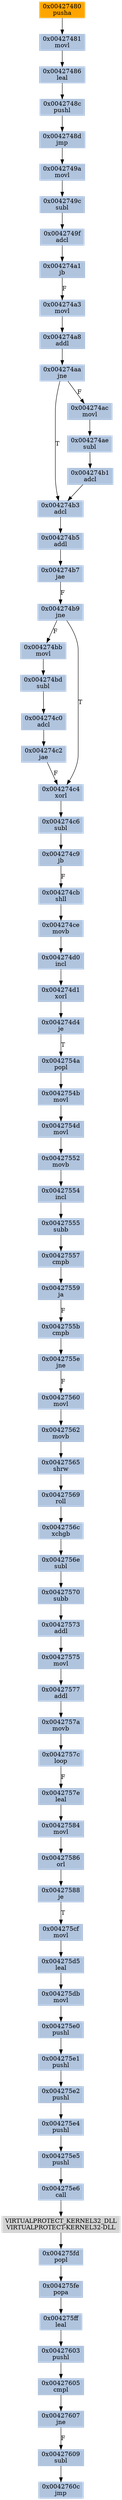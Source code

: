 strict digraph G {
	graph [bgcolor=transparent,
		name=G
	];
	node [color=lightsteelblue,
		fillcolor=lightsteelblue,
		shape=rectangle,
		style=filled
	];
	"0x004275e0"	[label="0x004275e0
pushl"];
	"0x004275e1"	[label="0x004275e1
pushl"];
	"0x004275e0" -> "0x004275e1"	[color="#000000"];
	"0x004275d5"	[label="0x004275d5
leal"];
	"0x004275db"	[label="0x004275db
movl"];
	"0x004275d5" -> "0x004275db"	[color="#000000"];
	"0x004274b3"	[label="0x004274b3
adcl"];
	"0x004274b5"	[label="0x004274b5
addl"];
	"0x004274b3" -> "0x004274b5"	[color="#000000"];
	"0x0042757a"	[label="0x0042757a
movb"];
	"0x0042757c"	[label="0x0042757c
loop"];
	"0x0042757a" -> "0x0042757c"	[color="#000000"];
	"0x004274ae"	[label="0x004274ae
subl"];
	"0x004274b1"	[label="0x004274b1
adcl"];
	"0x004274ae" -> "0x004274b1"	[color="#000000"];
	"0x00427565"	[label="0x00427565
shrw"];
	"0x00427569"	[label="0x00427569
roll"];
	"0x00427565" -> "0x00427569"	[color="#000000"];
	"0x004274bb"	[label="0x004274bb
movl"];
	"0x004274bd"	[label="0x004274bd
subl"];
	"0x004274bb" -> "0x004274bd"	[color="#000000"];
	"0x0042756c"	[label="0x0042756c
xchgb"];
	"0x0042756e"	[label="0x0042756e
subl"];
	"0x0042756c" -> "0x0042756e"	[color="#000000"];
	"0x004274cb"	[label="0x004274cb
shll"];
	"0x004274ce"	[label="0x004274ce
movb"];
	"0x004274cb" -> "0x004274ce"	[color="#000000"];
	"0x00427577"	[label="0x00427577
addl"];
	"0x00427577" -> "0x0042757a"	[color="#000000"];
	"0x00427586"	[label="0x00427586
orl"];
	"0x00427588"	[label="0x00427588
je"];
	"0x00427586" -> "0x00427588"	[color="#000000"];
	"0x004274b9"	[label="0x004274b9
jne"];
	"0x004274b9" -> "0x004274bb"	[color="#000000",
		label=F];
	"0x004274c4"	[label="0x004274c4
xorl"];
	"0x004274b9" -> "0x004274c4"	[color="#000000",
		label=T];
	"0x004275e5"	[label="0x004275e5
pushl"];
	"0x004275e6"	[label="0x004275e6
call"];
	"0x004275e5" -> "0x004275e6"	[color="#000000"];
	"0x004275cf"	[label="0x004275cf
movl"];
	"0x004275cf" -> "0x004275d5"	[color="#000000"];
	"0x00427480"	[color=lightgrey,
		fillcolor=orange,
		label="0x00427480
pusha"];
	"0x00427481"	[label="0x00427481
movl"];
	"0x00427480" -> "0x00427481"	[color="#000000"];
	"0x00427584"	[label="0x00427584
movl"];
	"0x00427584" -> "0x00427586"	[color="#000000"];
	"0x004274a1"	[label="0x004274a1
jb"];
	"0x004274a3"	[label="0x004274a3
movl"];
	"0x004274a1" -> "0x004274a3"	[color="#000000",
		label=F];
	"0x00427570"	[label="0x00427570
subb"];
	"0x00427573"	[label="0x00427573
addl"];
	"0x00427570" -> "0x00427573"	[color="#000000"];
	"0x004274d0"	[label="0x004274d0
incl"];
	"0x004274ce" -> "0x004274d0"	[color="#000000"];
	"0x004274d1"	[label="0x004274d1
xorl"];
	"0x004274d0" -> "0x004274d1"	[color="#000000"];
	"0x0042754d"	[label="0x0042754d
movl"];
	"0x00427552"	[label="0x00427552
movb"];
	"0x0042754d" -> "0x00427552"	[color="#000000"];
	"0x00427562"	[label="0x00427562
movb"];
	"0x00427562" -> "0x00427565"	[color="#000000"];
	"0x0042748d"	[label="0x0042748d
jmp"];
	"0x0042749a"	[label="0x0042749a
movl"];
	"0x0042748d" -> "0x0042749a"	[color="#000000"];
	"0x004274b7"	[label="0x004274b7
jae"];
	"0x004274b5" -> "0x004274b7"	[color="#000000"];
	"0x004275e2"	[label="0x004275e2
pushl"];
	"0x004275e4"	[label="0x004275e4
pushl"];
	"0x004275e2" -> "0x004275e4"	[color="#000000"];
	"0x004274a8"	[label="0x004274a8
addl"];
	"0x004274aa"	[label="0x004274aa
jne"];
	"0x004274a8" -> "0x004274aa"	[color="#000000"];
	"0x00427569" -> "0x0042756c"	[color="#000000"];
	"0x004274aa" -> "0x004274b3"	[color="#000000",
		label=T];
	"0x004274ac"	[label="0x004274ac
movl"];
	"0x004274aa" -> "0x004274ac"	[color="#000000",
		label=F];
	"0x004275e1" -> "0x004275e2"	[color="#000000"];
	"0x0042756e" -> "0x00427570"	[color="#000000"];
	"0x0042757e"	[label="0x0042757e
leal"];
	"0x0042757e" -> "0x00427584"	[color="#000000"];
	"0x00427486"	[label="0x00427486
leal"];
	"0x0042748c"	[label="0x0042748c
pushl"];
	"0x00427486" -> "0x0042748c"	[color="#000000"];
	"0x004275e4" -> "0x004275e5"	[color="#000000"];
	VIRTUALPROTECT_KERNEL32_DLL	[color=lightgrey,
		fillcolor=lightgrey,
		label="VIRTUALPROTECT_KERNEL32_DLL
VIRTUALPROTECT-KERNEL32-DLL"];
	"0x004275fd"	[label="0x004275fd
popl"];
	VIRTUALPROTECT_KERNEL32_DLL -> "0x004275fd"	[color="#000000"];
	"0x00427557"	[label="0x00427557
cmpb"];
	"0x00427559"	[label="0x00427559
ja"];
	"0x00427557" -> "0x00427559"	[color="#000000"];
	"0x00427607"	[label="0x00427607
jne"];
	"0x00427609"	[label="0x00427609
subl"];
	"0x00427607" -> "0x00427609"	[color="#000000",
		label=F];
	"0x004275fe"	[label="0x004275fe
popa"];
	"0x004275fd" -> "0x004275fe"	[color="#000000"];
	"0x0042754a"	[label="0x0042754a
popl"];
	"0x0042754b"	[label="0x0042754b
movl"];
	"0x0042754a" -> "0x0042754b"	[color="#000000"];
	"0x004274c9"	[label="0x004274c9
jb"];
	"0x004274c9" -> "0x004274cb"	[color="#000000",
		label=F];
	"0x004274d4"	[label="0x004274d4
je"];
	"0x004274d1" -> "0x004274d4"	[color="#000000"];
	"0x0042760c"	[label="0x0042760c
jmp"];
	"0x00427609" -> "0x0042760c"	[color="#000000"];
	"0x0042755b"	[label="0x0042755b
cmpb"];
	"0x0042755e"	[label="0x0042755e
jne"];
	"0x0042755b" -> "0x0042755e"	[color="#000000"];
	"0x004274b7" -> "0x004274b9"	[color="#000000",
		label=F];
	"0x0042749c"	[label="0x0042749c
subl"];
	"0x0042749a" -> "0x0042749c"	[color="#000000"];
	"0x004275ff"	[label="0x004275ff
leal"];
	"0x004275fe" -> "0x004275ff"	[color="#000000"];
	"0x004274b1" -> "0x004274b3"	[color="#000000"];
	"0x00427481" -> "0x00427486"	[color="#000000"];
	"0x00427603"	[label="0x00427603
pushl"];
	"0x004275ff" -> "0x00427603"	[color="#000000"];
	"0x00427588" -> "0x004275cf"	[color="#000000",
		label=T];
	"0x004274a3" -> "0x004274a8"	[color="#000000"];
	"0x00427559" -> "0x0042755b"	[color="#000000",
		label=F];
	"0x0042749f"	[label="0x0042749f
adcl"];
	"0x0042749f" -> "0x004274a1"	[color="#000000"];
	"0x004274c0"	[label="0x004274c0
adcl"];
	"0x004274bd" -> "0x004274c0"	[color="#000000"];
	"0x004274ac" -> "0x004274ae"	[color="#000000"];
	"0x00427554"	[label="0x00427554
incl"];
	"0x00427552" -> "0x00427554"	[color="#000000"];
	"0x004274c2"	[label="0x004274c2
jae"];
	"0x004274c0" -> "0x004274c2"	[color="#000000"];
	"0x004275db" -> "0x004275e0"	[color="#000000"];
	"0x0042749c" -> "0x0042749f"	[color="#000000"];
	"0x004274c2" -> "0x004274c4"	[color="#000000",
		label=F];
	"0x0042757c" -> "0x0042757e"	[color="#000000",
		label=F];
	"0x004274d4" -> "0x0042754a"	[color="#000000",
		label=T];
	"0x00427560"	[label="0x00427560
movl"];
	"0x0042755e" -> "0x00427560"	[color="#000000",
		label=F];
	"0x0042754b" -> "0x0042754d"	[color="#000000"];
	"0x00427575"	[label="0x00427575
movl"];
	"0x00427575" -> "0x00427577"	[color="#000000"];
	"0x00427555"	[label="0x00427555
subb"];
	"0x00427555" -> "0x00427557"	[color="#000000"];
	"0x00427605"	[label="0x00427605
cmpl"];
	"0x00427605" -> "0x00427607"	[color="#000000"];
	"0x00427603" -> "0x00427605"	[color="#000000"];
	"0x00427573" -> "0x00427575"	[color="#000000"];
	"0x00427560" -> "0x00427562"	[color="#000000"];
	"0x004274c6"	[label="0x004274c6
subl"];
	"0x004274c6" -> "0x004274c9"	[color="#000000"];
	"0x004274c4" -> "0x004274c6"	[color="#000000"];
	"0x004275e6" -> VIRTUALPROTECT_KERNEL32_DLL	[color="#000000"];
	"0x0042748c" -> "0x0042748d"	[color="#000000"];
	"0x00427554" -> "0x00427555"	[color="#000000"];
}

